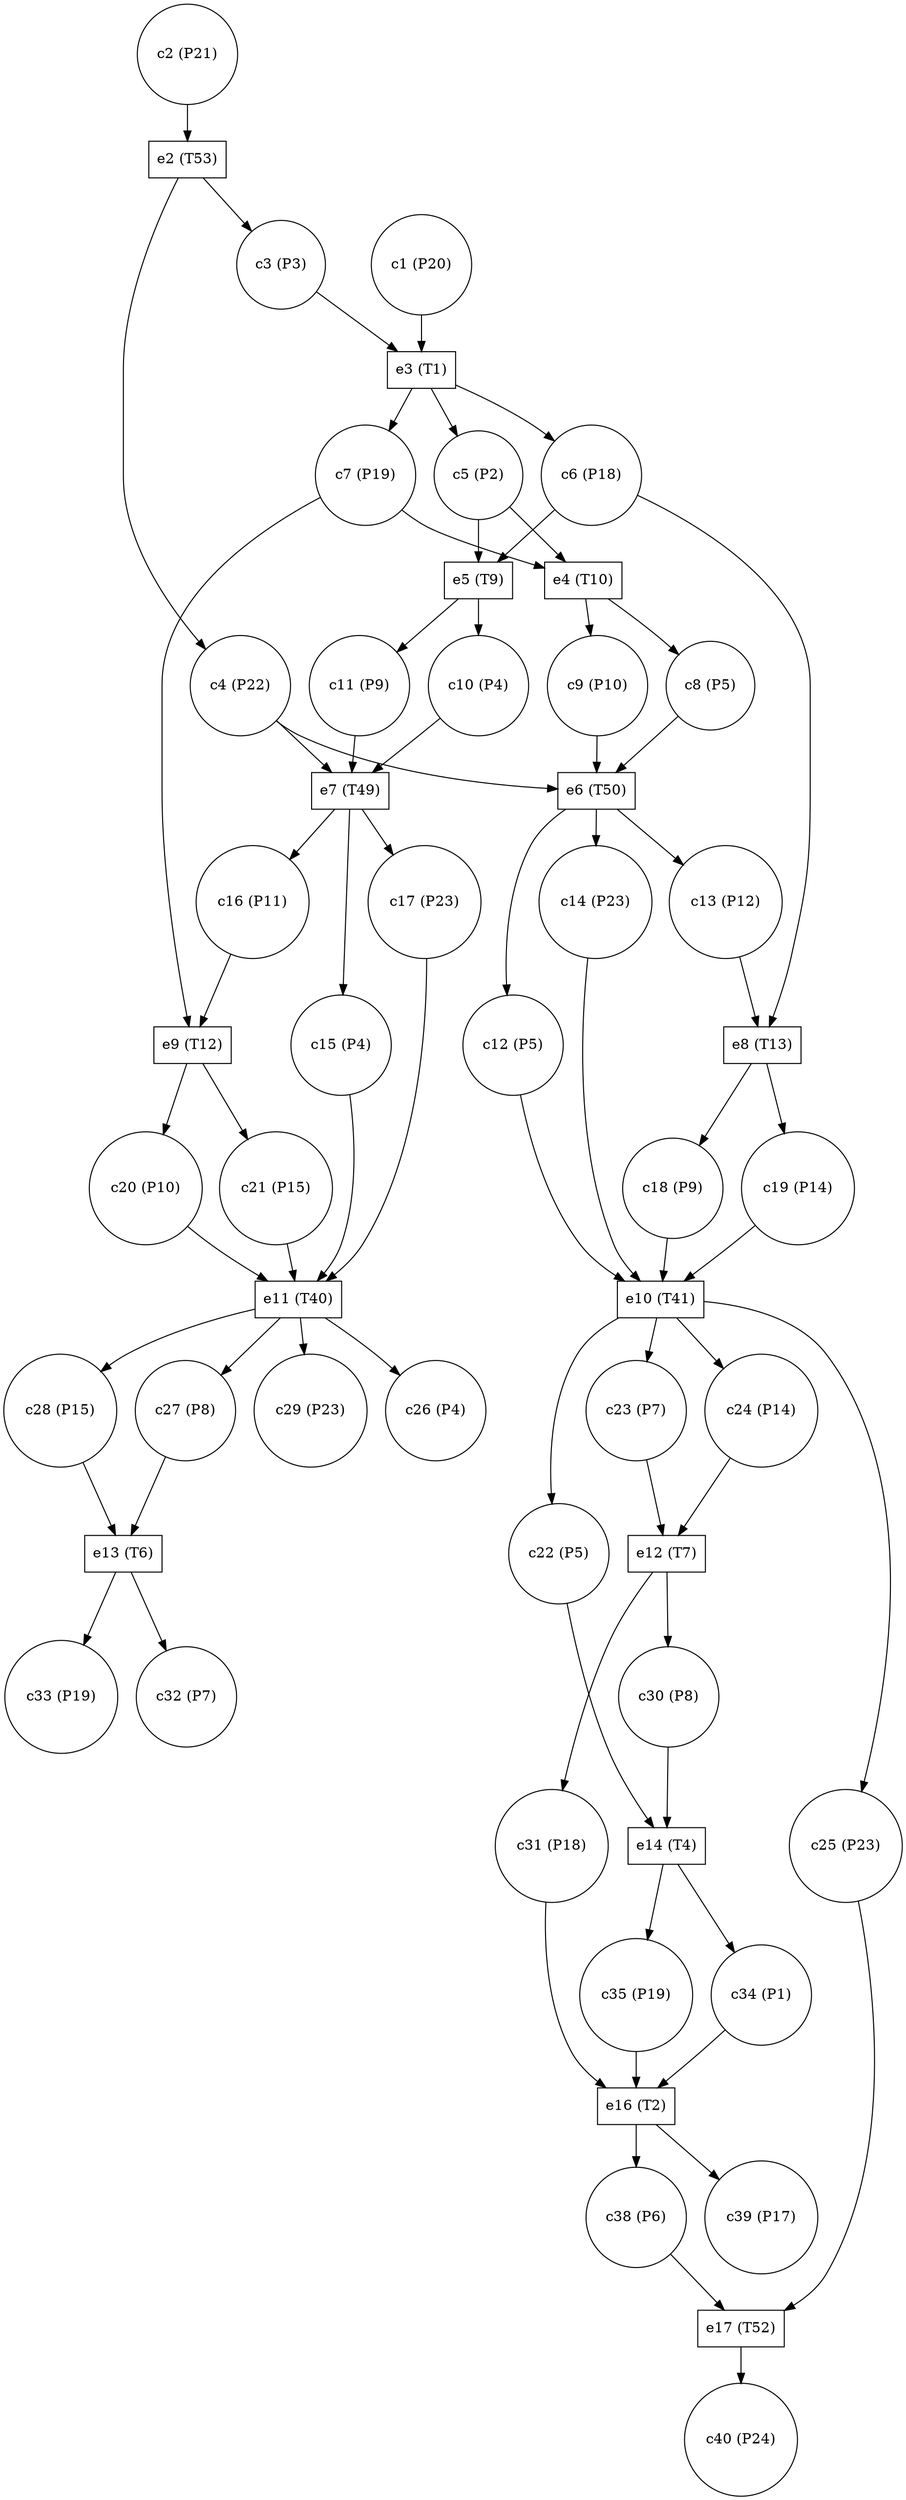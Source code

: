 digraph PetriNet {
// Places
p15 [shape=circle label="c15 (P4)"];
p25 [shape=circle label="c25 (P23)"];
p20 [shape=circle label="c20 (P10)"];
p17 [shape=circle label="c17 (P23)"];
p8 [shape=circle label="c8 (P5)"];
p35 [shape=circle label="c35 (P19)"];
p24 [shape=circle label="c24 (P14)"];
p38 [shape=circle label="c38 (P6)"];
p2 [shape=circle label="c2 (P21)"];
p13 [shape=circle label="c13 (P12)"];
p28 [shape=circle label="c28 (P15)"];
p10 [shape=circle label="c10 (P4)"];
p1 [shape=circle label="c1 (P20)"];
p27 [shape=circle label="c27 (P8)"];
p7 [shape=circle label="c7 (P19)"];
p18 [shape=circle label="c18 (P9)"];
p29 [shape=circle label="c29 (P23)"];
p39 [shape=circle label="c39 (P17)"];
p31 [shape=circle label="c31 (P18)"];
p22 [shape=circle label="c22 (P5)"];
p6 [shape=circle label="c6 (P18)"];
p40 [shape=circle label="c40 (P24)"];
p9 [shape=circle label="c9 (P10)"];
p34 [shape=circle label="c34 (P1)"];
p5 [shape=circle label="c5 (P2)"];
p21 [shape=circle label="c21 (P15)"];
p23 [shape=circle label="c23 (P7)"];
p16 [shape=circle label="c16 (P11)"];
p19 [shape=circle label="c19 (P14)"];
p26 [shape=circle label="c26 (P4)"];
p33 [shape=circle label="c33 (P19)"];
p30 [shape=circle label="c30 (P8)"];
p12 [shape=circle label="c12 (P5)"];
p3 [shape=circle label="c3 (P3)"];
p14 [shape=circle label="c14 (P23)"];
p11 [shape=circle label="c11 (P9)"];
p32 [shape=circle label="c32 (P7)"];
p4 [shape=circle label="c4 (P22)"];
// Transitions
t7 [shape=box label="e7 (T49)"];
t5 [shape=box label="e5 (T9)"];
t3 [shape=box label="e3 (T1)"];
t8 [shape=box label="e8 (T13)"];
t12 [shape=box label="e12 (T7)"];
t13 [shape=box label="e13 (T6)"];
t9 [shape=box label="e9 (T12)"];
t10 [shape=box label="e10 (T41)"];
t17 [shape=box label="e17 (T52)"];
t6 [shape=box label="e6 (T50)"];
t14 [shape=box label="e14 (T4)"];
t2 [shape=box label="e2 (T53)"];
t11 [shape=box label="e11 (T40)"];
t16 [shape=box label="e16 (T2)"];
t4 [shape=box label="e4 (T10)"];
// Edges
p15 -> t11;
p25 -> t17;
p20 -> t11;
p17 -> t11;
p8 -> t6;
p35 -> t16;
p24 -> t12;
p38 -> t17;
p2 -> t2;
p13 -> t8;
p28 -> t13;
p10 -> t7;
p1 -> t3;
p27 -> t13;
p7 -> t4;
p7 -> t9;
p18 -> t10;
p31 -> t16;
p22 -> t14;
p6 -> t5;
p6 -> t8;
p9 -> t6;
p34 -> t16;
p5 -> t4;
p5 -> t5;
p21 -> t11;
p23 -> t12;
p16 -> t9;
p19 -> t10;
p30 -> t14;
p12 -> t10;
p3 -> t3;
p14 -> t10;
p11 -> t7;
p4 -> t6;
p4 -> t7;
t7 -> p15;
t7 -> p16;
t7 -> p17;
t5 -> p10;
t5 -> p11;
t3 -> p5;
t3 -> p6;
t3 -> p7;
t8 -> p18;
t8 -> p19;
t12 -> p30;
t12 -> p31;
t13 -> p32;
t13 -> p33;
t9 -> p20;
t9 -> p21;
t10 -> p22;
t10 -> p23;
t10 -> p24;
t10 -> p25;
t17 -> p40;
t6 -> p12;
t6 -> p13;
t6 -> p14;
t14 -> p34;
t14 -> p35;
t2 -> p3;
t2 -> p4;
t11 -> p26;
t11 -> p27;
t11 -> p28;
t11 -> p29;
t16 -> p38;
t16 -> p39;
t4 -> p8;
t4 -> p9;
}
